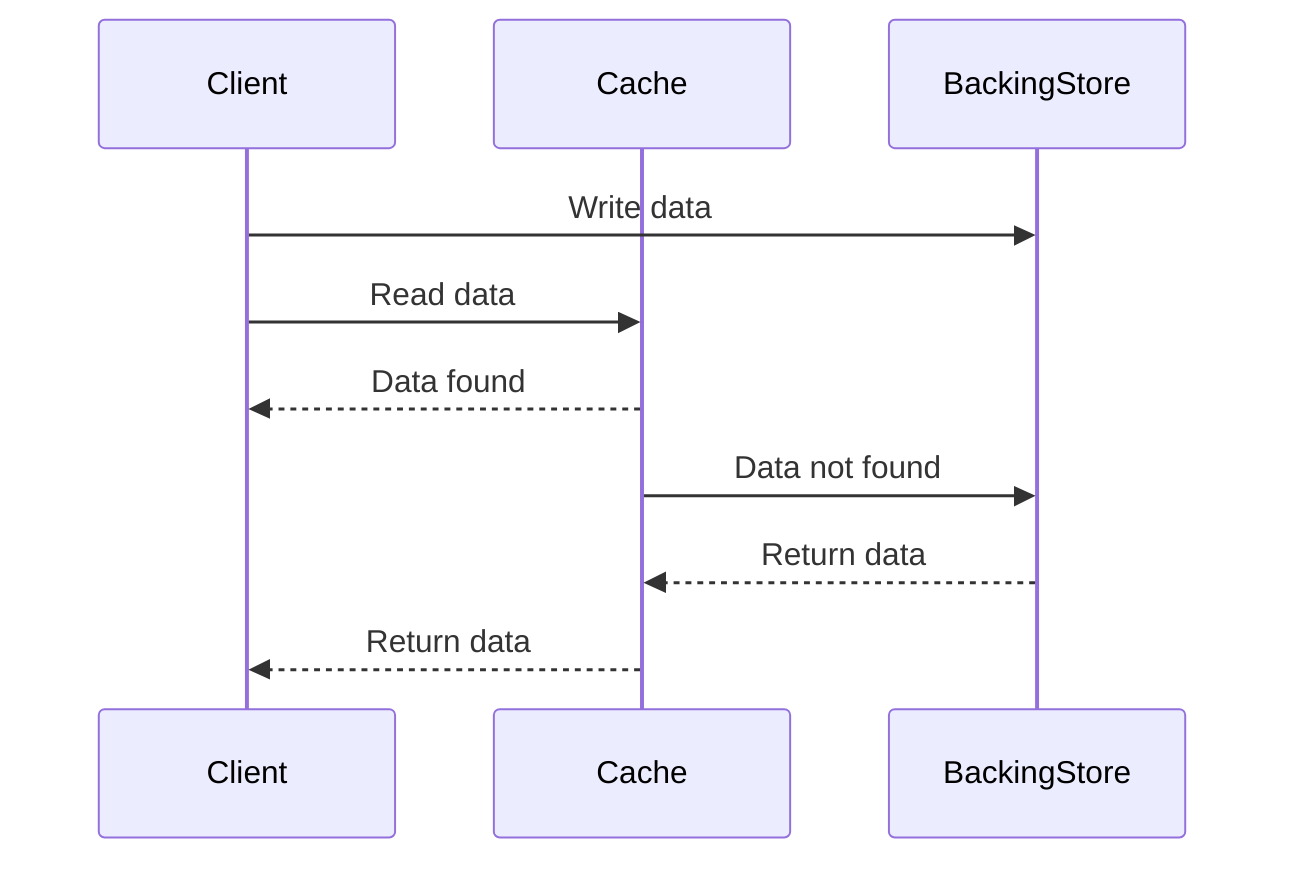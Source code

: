 sequenceDiagram
    participant Client
    participant Cache
    participant BackingStore
    Client->>BackingStore: Write data
    Client->>Cache: Read data
    Cache-->>Client: Data found
    Cache->>BackingStore: Data not found
    BackingStore-->>Cache: Return data
    Cache-->>Client: Return data